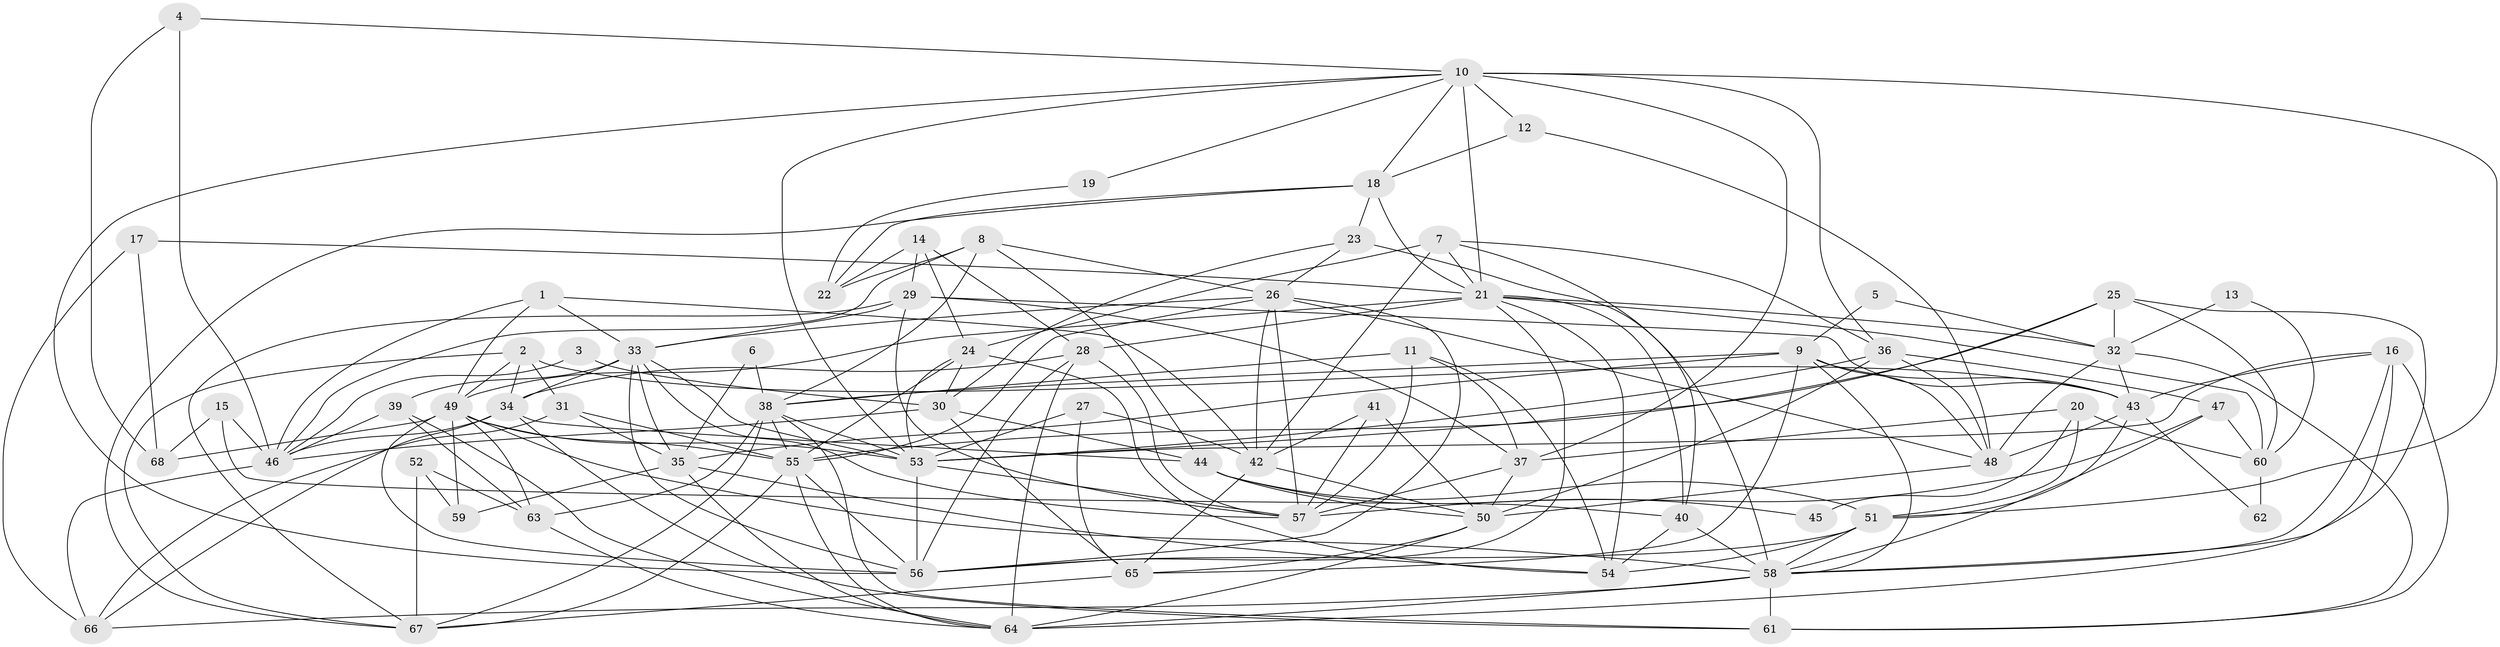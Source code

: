 // original degree distribution, {4: 0.2647058823529412, 5: 0.19852941176470587, 3: 0.3382352941176471, 7: 0.029411764705882353, 2: 0.09558823529411764, 6: 0.03676470588235294, 10: 0.007352941176470588, 8: 0.022058823529411766, 9: 0.007352941176470588}
// Generated by graph-tools (version 1.1) at 2025/26/03/09/25 03:26:14]
// undirected, 68 vertices, 192 edges
graph export_dot {
graph [start="1"]
  node [color=gray90,style=filled];
  1;
  2;
  3;
  4;
  5;
  6;
  7;
  8;
  9;
  10;
  11;
  12;
  13;
  14;
  15;
  16;
  17;
  18;
  19;
  20;
  21;
  22;
  23;
  24;
  25;
  26;
  27;
  28;
  29;
  30;
  31;
  32;
  33;
  34;
  35;
  36;
  37;
  38;
  39;
  40;
  41;
  42;
  43;
  44;
  45;
  46;
  47;
  48;
  49;
  50;
  51;
  52;
  53;
  54;
  55;
  56;
  57;
  58;
  59;
  60;
  61;
  62;
  63;
  64;
  65;
  66;
  67;
  68;
  1 -- 33 [weight=1.0];
  1 -- 42 [weight=1.0];
  1 -- 46 [weight=1.0];
  1 -- 49 [weight=1.0];
  2 -- 31 [weight=1.0];
  2 -- 34 [weight=1.0];
  2 -- 43 [weight=1.0];
  2 -- 49 [weight=1.0];
  2 -- 67 [weight=1.0];
  3 -- 30 [weight=1.0];
  3 -- 46 [weight=1.0];
  4 -- 10 [weight=1.0];
  4 -- 46 [weight=1.0];
  4 -- 68 [weight=1.0];
  5 -- 9 [weight=1.0];
  5 -- 32 [weight=1.0];
  6 -- 35 [weight=1.0];
  6 -- 38 [weight=1.0];
  7 -- 21 [weight=1.0];
  7 -- 24 [weight=1.0];
  7 -- 36 [weight=1.0];
  7 -- 40 [weight=1.0];
  7 -- 42 [weight=1.0];
  8 -- 22 [weight=1.0];
  8 -- 26 [weight=1.0];
  8 -- 38 [weight=1.0];
  8 -- 44 [weight=1.0];
  8 -- 46 [weight=1.0];
  9 -- 35 [weight=1.0];
  9 -- 38 [weight=1.0];
  9 -- 43 [weight=1.0];
  9 -- 48 [weight=1.0];
  9 -- 58 [weight=2.0];
  9 -- 65 [weight=1.0];
  10 -- 12 [weight=1.0];
  10 -- 18 [weight=1.0];
  10 -- 19 [weight=1.0];
  10 -- 21 [weight=1.0];
  10 -- 36 [weight=1.0];
  10 -- 37 [weight=1.0];
  10 -- 51 [weight=1.0];
  10 -- 53 [weight=1.0];
  10 -- 56 [weight=1.0];
  11 -- 37 [weight=1.0];
  11 -- 38 [weight=1.0];
  11 -- 54 [weight=1.0];
  11 -- 57 [weight=1.0];
  12 -- 18 [weight=1.0];
  12 -- 48 [weight=1.0];
  13 -- 32 [weight=1.0];
  13 -- 60 [weight=1.0];
  14 -- 22 [weight=1.0];
  14 -- 24 [weight=1.0];
  14 -- 28 [weight=1.0];
  14 -- 29 [weight=1.0];
  15 -- 40 [weight=1.0];
  15 -- 46 [weight=1.0];
  15 -- 68 [weight=1.0];
  16 -- 43 [weight=1.0];
  16 -- 53 [weight=1.0];
  16 -- 58 [weight=1.0];
  16 -- 61 [weight=1.0];
  16 -- 64 [weight=1.0];
  17 -- 21 [weight=1.0];
  17 -- 66 [weight=1.0];
  17 -- 68 [weight=1.0];
  18 -- 21 [weight=1.0];
  18 -- 22 [weight=1.0];
  18 -- 23 [weight=1.0];
  18 -- 67 [weight=1.0];
  19 -- 22 [weight=1.0];
  20 -- 37 [weight=1.0];
  20 -- 45 [weight=2.0];
  20 -- 51 [weight=1.0];
  20 -- 60 [weight=1.0];
  21 -- 28 [weight=1.0];
  21 -- 32 [weight=1.0];
  21 -- 40 [weight=1.0];
  21 -- 49 [weight=1.0];
  21 -- 54 [weight=1.0];
  21 -- 56 [weight=1.0];
  21 -- 60 [weight=1.0];
  23 -- 26 [weight=1.0];
  23 -- 30 [weight=1.0];
  23 -- 58 [weight=2.0];
  24 -- 30 [weight=1.0];
  24 -- 53 [weight=1.0];
  24 -- 54 [weight=2.0];
  24 -- 55 [weight=1.0];
  25 -- 32 [weight=1.0];
  25 -- 53 [weight=1.0];
  25 -- 55 [weight=1.0];
  25 -- 58 [weight=1.0];
  25 -- 60 [weight=1.0];
  26 -- 33 [weight=1.0];
  26 -- 42 [weight=1.0];
  26 -- 48 [weight=1.0];
  26 -- 55 [weight=1.0];
  26 -- 56 [weight=1.0];
  26 -- 57 [weight=2.0];
  27 -- 42 [weight=1.0];
  27 -- 53 [weight=1.0];
  27 -- 65 [weight=1.0];
  28 -- 34 [weight=1.0];
  28 -- 56 [weight=1.0];
  28 -- 57 [weight=1.0];
  28 -- 64 [weight=1.0];
  29 -- 33 [weight=1.0];
  29 -- 37 [weight=1.0];
  29 -- 43 [weight=1.0];
  29 -- 57 [weight=1.0];
  29 -- 67 [weight=1.0];
  30 -- 44 [weight=1.0];
  30 -- 46 [weight=1.0];
  30 -- 65 [weight=1.0];
  31 -- 35 [weight=1.0];
  31 -- 55 [weight=2.0];
  31 -- 66 [weight=1.0];
  32 -- 43 [weight=1.0];
  32 -- 48 [weight=1.0];
  32 -- 61 [weight=1.0];
  33 -- 34 [weight=1.0];
  33 -- 35 [weight=1.0];
  33 -- 39 [weight=1.0];
  33 -- 53 [weight=1.0];
  33 -- 56 [weight=1.0];
  33 -- 57 [weight=1.0];
  34 -- 44 [weight=1.0];
  34 -- 46 [weight=1.0];
  34 -- 61 [weight=1.0];
  34 -- 66 [weight=1.0];
  35 -- 54 [weight=1.0];
  35 -- 59 [weight=1.0];
  35 -- 64 [weight=1.0];
  36 -- 47 [weight=1.0];
  36 -- 48 [weight=1.0];
  36 -- 50 [weight=1.0];
  36 -- 53 [weight=1.0];
  37 -- 50 [weight=1.0];
  37 -- 57 [weight=1.0];
  38 -- 53 [weight=1.0];
  38 -- 55 [weight=1.0];
  38 -- 61 [weight=1.0];
  38 -- 63 [weight=1.0];
  38 -- 67 [weight=1.0];
  39 -- 46 [weight=1.0];
  39 -- 63 [weight=1.0];
  39 -- 64 [weight=1.0];
  40 -- 54 [weight=2.0];
  40 -- 58 [weight=2.0];
  41 -- 42 [weight=1.0];
  41 -- 50 [weight=1.0];
  41 -- 57 [weight=1.0];
  42 -- 50 [weight=1.0];
  42 -- 65 [weight=1.0];
  43 -- 48 [weight=2.0];
  43 -- 51 [weight=1.0];
  43 -- 62 [weight=1.0];
  44 -- 45 [weight=1.0];
  44 -- 50 [weight=1.0];
  44 -- 51 [weight=1.0];
  46 -- 66 [weight=1.0];
  47 -- 57 [weight=1.0];
  47 -- 58 [weight=1.0];
  47 -- 60 [weight=1.0];
  48 -- 50 [weight=1.0];
  49 -- 53 [weight=1.0];
  49 -- 55 [weight=1.0];
  49 -- 56 [weight=1.0];
  49 -- 58 [weight=1.0];
  49 -- 59 [weight=1.0];
  49 -- 63 [weight=1.0];
  49 -- 68 [weight=1.0];
  50 -- 64 [weight=2.0];
  50 -- 65 [weight=1.0];
  51 -- 54 [weight=1.0];
  51 -- 56 [weight=1.0];
  51 -- 58 [weight=1.0];
  52 -- 59 [weight=1.0];
  52 -- 63 [weight=1.0];
  52 -- 67 [weight=1.0];
  53 -- 56 [weight=1.0];
  53 -- 57 [weight=1.0];
  55 -- 56 [weight=1.0];
  55 -- 64 [weight=1.0];
  55 -- 67 [weight=1.0];
  58 -- 61 [weight=1.0];
  58 -- 64 [weight=1.0];
  58 -- 66 [weight=1.0];
  60 -- 62 [weight=1.0];
  63 -- 64 [weight=1.0];
  65 -- 67 [weight=1.0];
}
